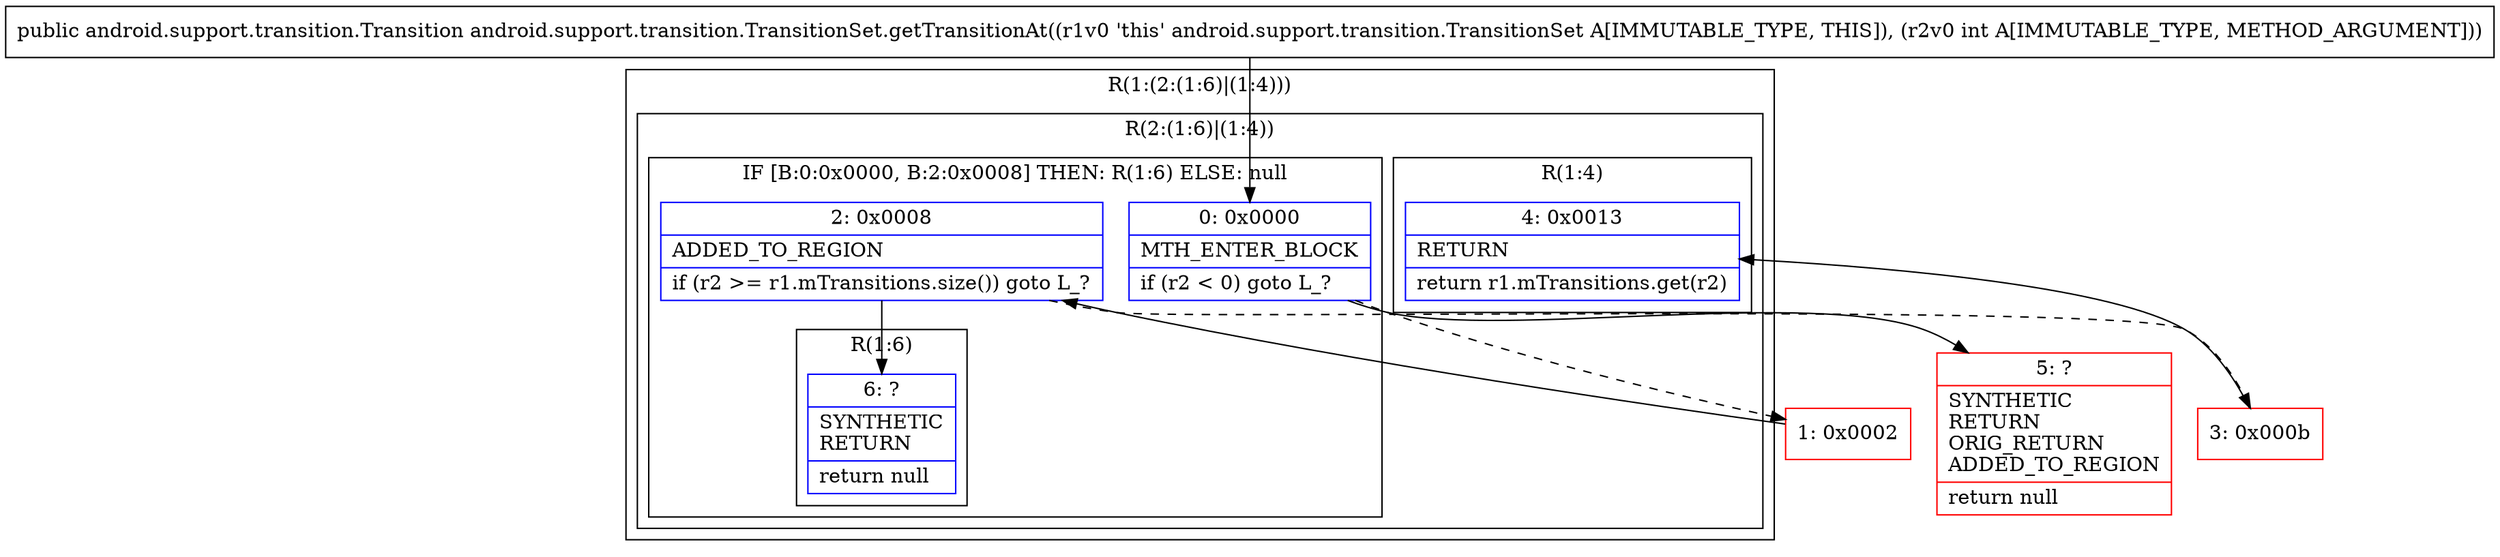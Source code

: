 digraph "CFG forandroid.support.transition.TransitionSet.getTransitionAt(I)Landroid\/support\/transition\/Transition;" {
subgraph cluster_Region_1205652643 {
label = "R(1:(2:(1:6)|(1:4)))";
node [shape=record,color=blue];
subgraph cluster_Region_605247517 {
label = "R(2:(1:6)|(1:4))";
node [shape=record,color=blue];
subgraph cluster_IfRegion_1806573552 {
label = "IF [B:0:0x0000, B:2:0x0008] THEN: R(1:6) ELSE: null";
node [shape=record,color=blue];
Node_0 [shape=record,label="{0\:\ 0x0000|MTH_ENTER_BLOCK\l|if (r2 \< 0) goto L_?\l}"];
Node_2 [shape=record,label="{2\:\ 0x0008|ADDED_TO_REGION\l|if (r2 \>= r1.mTransitions.size()) goto L_?\l}"];
subgraph cluster_Region_1094965286 {
label = "R(1:6)";
node [shape=record,color=blue];
Node_6 [shape=record,label="{6\:\ ?|SYNTHETIC\lRETURN\l|return null\l}"];
}
}
subgraph cluster_Region_1625013625 {
label = "R(1:4)";
node [shape=record,color=blue];
Node_4 [shape=record,label="{4\:\ 0x0013|RETURN\l|return r1.mTransitions.get(r2)\l}"];
}
}
}
Node_1 [shape=record,color=red,label="{1\:\ 0x0002}"];
Node_3 [shape=record,color=red,label="{3\:\ 0x000b}"];
Node_5 [shape=record,color=red,label="{5\:\ ?|SYNTHETIC\lRETURN\lORIG_RETURN\lADDED_TO_REGION\l|return null\l}"];
MethodNode[shape=record,label="{public android.support.transition.Transition android.support.transition.TransitionSet.getTransitionAt((r1v0 'this' android.support.transition.TransitionSet A[IMMUTABLE_TYPE, THIS]), (r2v0 int A[IMMUTABLE_TYPE, METHOD_ARGUMENT])) }"];
MethodNode -> Node_0;
Node_0 -> Node_1[style=dashed];
Node_0 -> Node_5;
Node_2 -> Node_3[style=dashed];
Node_2 -> Node_6;
Node_1 -> Node_2;
Node_3 -> Node_4;
}

